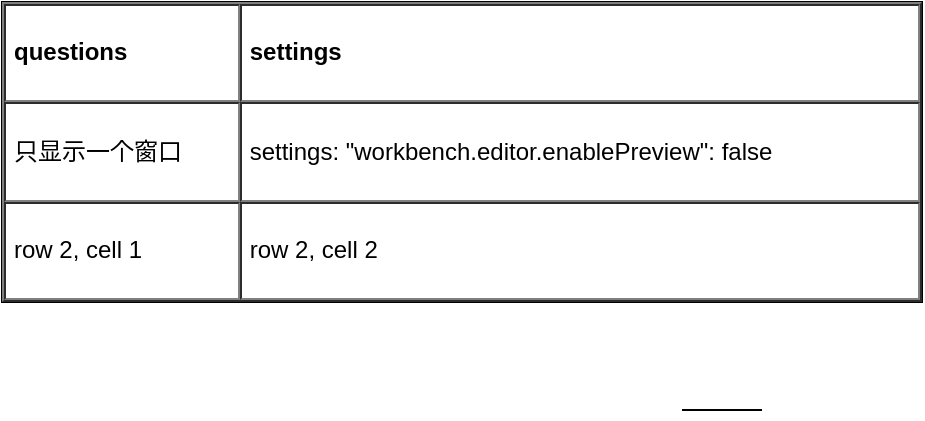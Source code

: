 <mxfile version="13.0.1" type="device" pages="2"><diagram id="FBWLnhBGEP0MXX_W7LkF" name="settings"><mxGraphModel dx="946" dy="615" grid="1" gridSize="10" guides="1" tooltips="1" connect="1" arrows="1" fold="1" page="1" pageScale="1" pageWidth="827" pageHeight="1169" math="0" shadow="0"><root><mxCell id="0"/><mxCell id="1" parent="0"/><mxCell id="8Agz6uRHH6luh3BE55-S-1" value="" style="line;strokeWidth=1;fillColor=none;align=left;verticalAlign=middle;spacingTop=-1;spacingLeft=3;spacingRight=3;rotatable=0;labelPosition=right;points=[];portConstraint=eastwest;fontSize=12;" vertex="1" parent="1"><mxGeometry x="390" y="310" width="40" height="8" as="geometry"/></mxCell><mxCell id="8Agz6uRHH6luh3BE55-S-2" value="&lt;table cellpadding=&quot;4&quot; cellspacing=&quot;0&quot; border=&quot;1&quot; style=&quot;font-size: 1em ; width: 100% ; height: 100%&quot;&gt;&lt;tbody&gt;&lt;tr&gt;&lt;th&gt;questions&lt;/th&gt;&lt;th&gt;settings&lt;/th&gt;&lt;/tr&gt;&lt;tr&gt;&lt;td&gt;只显示一个窗口&lt;/td&gt;&lt;td&gt;settings: &quot;workbench.editor.enablePreview&quot;: false&lt;/td&gt;&lt;/tr&gt;&lt;tr&gt;&lt;td&gt;row 2, cell 1&lt;/td&gt;&lt;td&gt;row 2, cell 2&lt;/td&gt;&lt;/tr&gt;&lt;/tbody&gt;&lt;/table&gt; " style="verticalAlign=top;align=left;overflow=fill;fontSize=12;fontFamily=Helvetica;html=1" vertex="1" parent="1"><mxGeometry x="50" y="110" width="460" height="150" as="geometry"/></mxCell></root></mxGraphModel></diagram><diagram id="BHrOOqIUnbpUJcI-PT_s" name="keyboards"><mxGraphModel dx="946" dy="615" grid="1" gridSize="10" guides="1" tooltips="1" connect="1" arrows="1" fold="1" page="1" pageScale="1" pageWidth="827" pageHeight="1169" math="1" shadow="0"><root><mxCell id="J0S1Tp6G4MbBAgsrbNJQ-0"/><mxCell id="J0S1Tp6G4MbBAgsrbNJQ-1" parent="J0S1Tp6G4MbBAgsrbNJQ-0"/><mxCell id="J0S1Tp6G4MbBAgsrbNJQ-2" value="&lt;table cellpadding=&quot;4&quot; cellspacing=&quot;0&quot; border=&quot;1&quot; style=&quot;font-size: 1em ; width: 100% ; height: 100%&quot;&gt;&lt;tbody&gt;&lt;tr&gt;&lt;th&gt;keys&lt;/th&gt;&lt;th&gt;actions&lt;/th&gt;&lt;/tr&gt;&lt;tr&gt;&lt;td&gt;ctrl+p; cmd+p&lt;/td&gt;&lt;td&gt;查找文件&lt;/td&gt;&lt;/tr&gt;&lt;tr&gt;&lt;td&gt;ctrl+shift+p; cmd+shift+p&lt;/td&gt;&lt;td&gt;命令&lt;/td&gt;&lt;/tr&gt;&lt;tr&gt;&lt;td&gt;; cmd+k cmd+s&lt;/td&gt;&lt;td&gt;设置快捷键&lt;/td&gt;&lt;/tr&gt;&lt;tr&gt;&lt;td&gt;; cmd + shift + k&lt;/td&gt;&lt;td&gt;删除当前行&lt;/td&gt;&lt;/tr&gt;&lt;tr&gt;&lt;td&gt;ctrl + j&lt;/td&gt;&lt;td&gt;合并行&lt;/td&gt;&lt;/tr&gt;&lt;tr&gt;&lt;td&gt;; cmd + shift + enter&lt;/td&gt;&lt;td&gt;在上方插入一行&lt;/td&gt;&lt;/tr&gt;&lt;tr&gt;&lt;td&gt;; cmd + enter&lt;/td&gt;&lt;td&gt;在下方插入一行&lt;/td&gt;&lt;/tr&gt;&lt;tr&gt;&lt;td&gt;shift + alt + \(\uparrow \downarrow\)&lt;/td&gt;&lt;td&gt;复制到上一行或下一行&lt;/td&gt;&lt;/tr&gt;&lt;tr&gt;&lt;td&gt;alt + \(\uparrow \downarrow\)&lt;/td&gt;&lt;td&gt;移动到上一行或下一行&lt;/td&gt;&lt;/tr&gt;&lt;tr&gt;&lt;td&gt;&lt;br&gt;&lt;/td&gt;&lt;td&gt;&lt;br&gt;&lt;/td&gt;&lt;/tr&gt;&lt;/tbody&gt;&lt;/table&gt; " style="verticalAlign=top;align=left;overflow=fill;fontSize=12;fontFamily=Helvetica;html=1" vertex="1" parent="J0S1Tp6G4MbBAgsrbNJQ-1"><mxGeometry x="40" y="60" width="360" height="330" as="geometry"/></mxCell></root></mxGraphModel></diagram></mxfile>